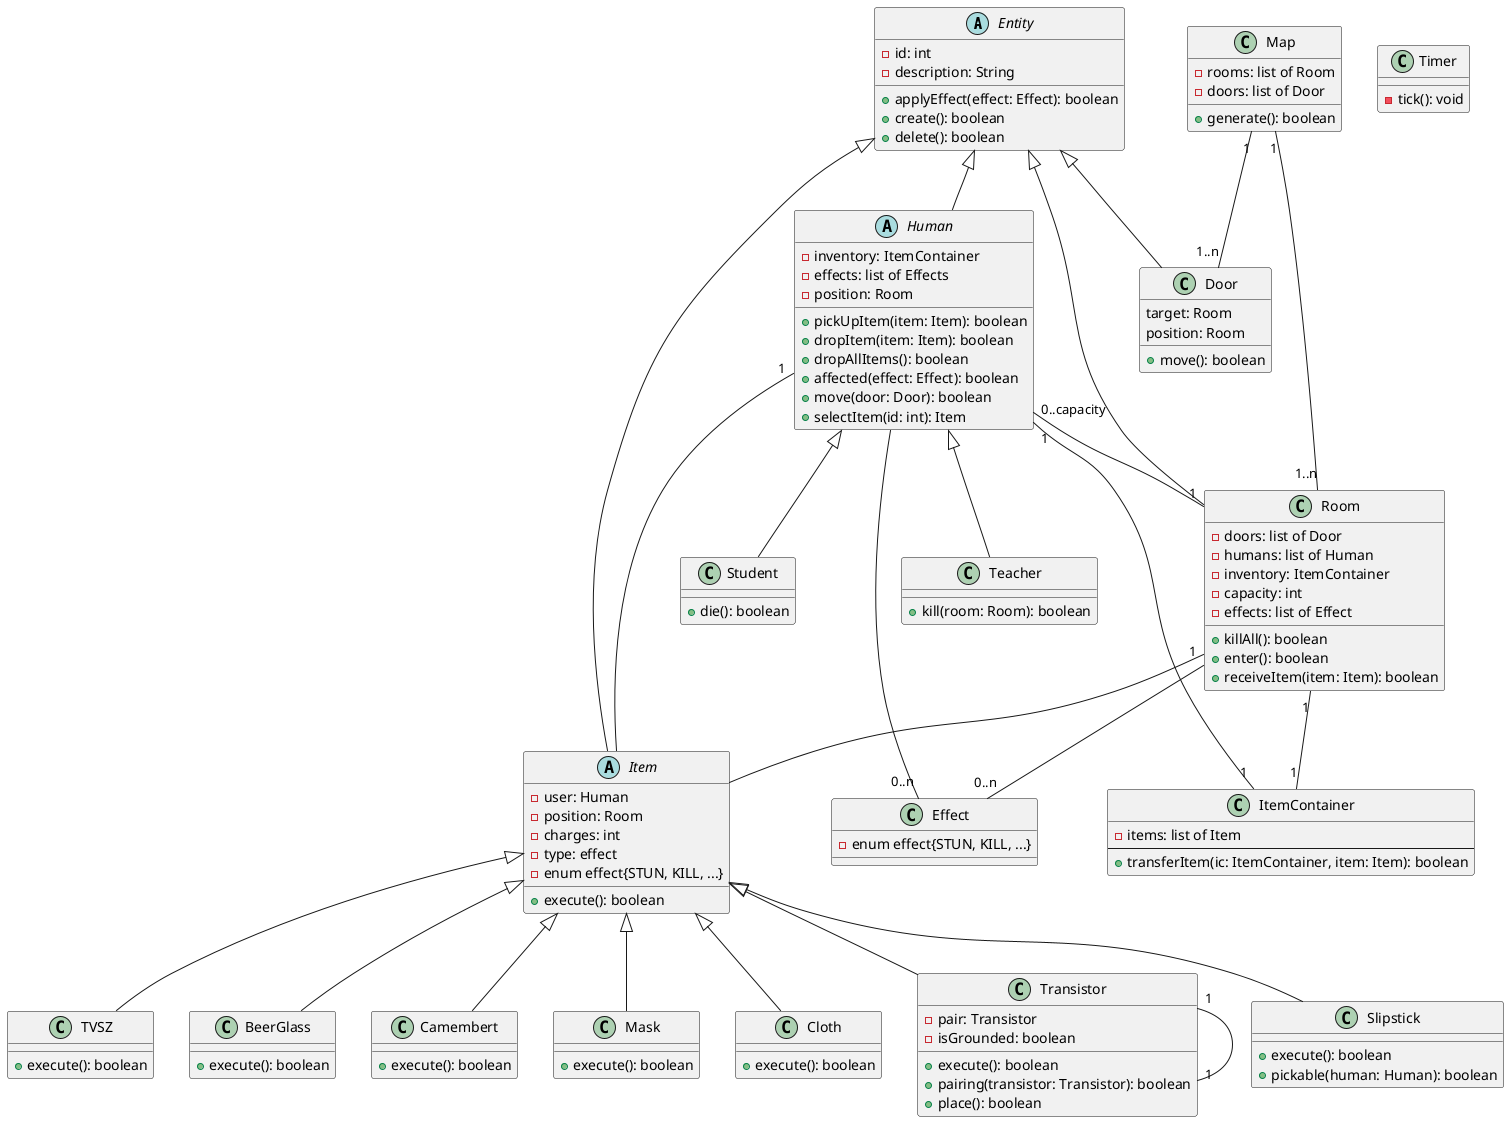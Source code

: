 @startuml class_diagram

abstract class Entity{
  -id: int
  -description: String
  __
  +applyEffect(effect: Effect): boolean
  +create(): boolean
  +delete(): boolean
}
abstract class Human{
  -inventory: ItemContainer
  -effects: list of Effects
  -position: Room
  __
  +pickUpItem(item: Item): boolean
  +dropItem(item: Item): boolean
  +dropAllItems(): boolean
  +affected(effect: Effect): boolean
  +move(door: Door): boolean
  +selectItem(id: int): Item
}
class Student{
  __
  +die(): boolean
}
class Teacher{
  __
  +kill(room: Room): boolean
}
abstract class Item{
  -user: Human
  -position: Room
  -charges: int
  -type: effect
  -enum effect{STUN, KILL, ...}
  __
  +execute(): boolean
}
class TVSZ{
  __
  +execute(): boolean
}
class BeerGlass{
  __
  +execute(): boolean
}
class Camembert{
  __
  +execute(): boolean
}
class Mask{
  __
  +execute(): boolean
}
class Cloth{
  __
  +execute(): boolean
}
class Transistor{
  -pair: Transistor
  -isGrounded: boolean
  __
  +execute(): boolean
  +pairing(transistor: Transistor): boolean
  +place(): boolean
}
class Slipstick{
  __
  +execute(): boolean
  +pickable(human: Human): boolean
}
class Room{
  -doors: list of Door
  -humans: list of Human
  -inventory: ItemContainer
  -capacity: int
  -effects: list of Effect
  __
  +killAll(): boolean
  +enter(): boolean
  +receiveItem(item: Item): boolean
}
class Door{
  target: Room
  position: Room
  __
  +move(): boolean
}
class ItemContainer{
  -items: list of Item
  --
  +transferItem(ic: ItemContainer, item: Item): boolean
}
class Map{
  -rooms: list of Room
  -doors: list of Door
  __
  +generate(): boolean
}
class Timer{
  __
  -tick(): void
}
class Effect{
  -enum effect{STUN, KILL, ...}
}

Entity <|-- Item
Entity <|-- Human
Entity <|-- Door
Entity <|-- Room
Item <|-- Mask
Item <|-- Cloth
Item <|--BeerGlass
Item <|-- TVSZ
Item <|-- Camembert
Item <|-- Transistor
Item <|-- Slipstick
Human <|-- Teacher
Human <|-- Student

Map "1" -- "1..n" Room
Map "1"-- "1..n" Door
Human "1" -- Item
Room "1" -- Item
Human "0..capacity" -- "1" Room
Human "1" -- "1" ItemContainer
Room "1" -- "1" ItemContainer
Transistor "1" -- "1" Transistor
Human -- "0..n" Effect
Room -- "0..n" Effect

@enduml